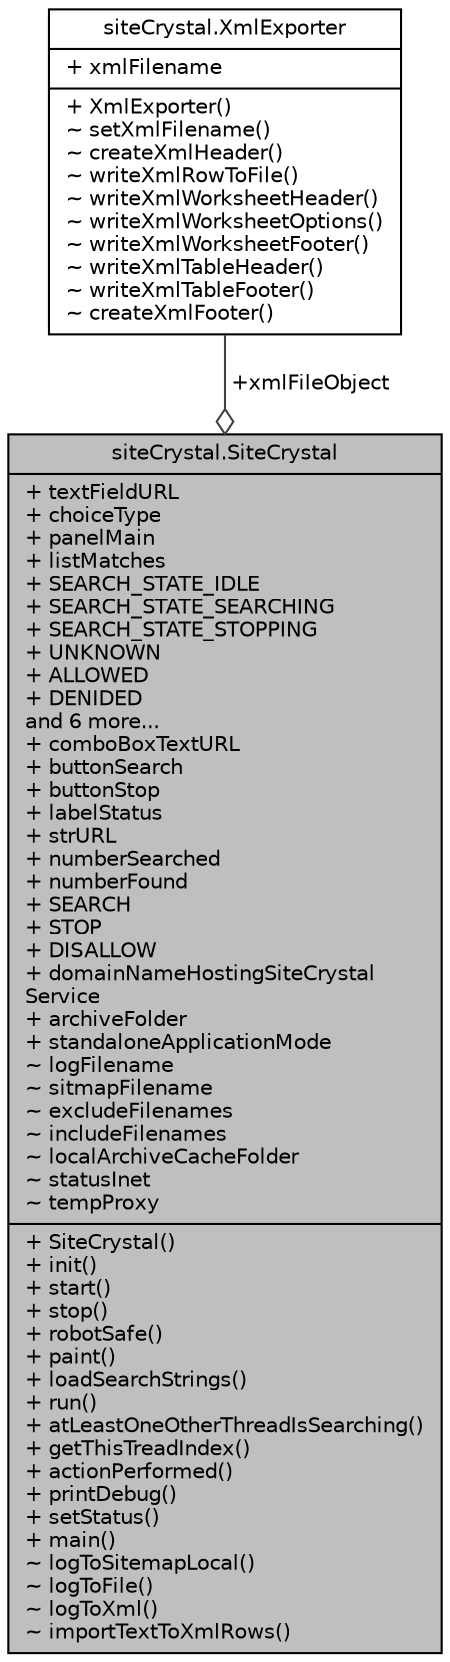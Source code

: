 digraph "siteCrystal.SiteCrystal"
{
  edge [fontname="Helvetica",fontsize="10",labelfontname="Helvetica",labelfontsize="10"];
  node [fontname="Helvetica",fontsize="10",shape=record];
  Node1 [label="{siteCrystal.SiteCrystal\n|+ textFieldURL\l+ choiceType\l+ panelMain\l+ listMatches\l+ SEARCH_STATE_IDLE\l+ SEARCH_STATE_SEARCHING\l+ SEARCH_STATE_STOPPING\l+ UNKNOWN\l+ ALLOWED\l+ DENIDED\land 6 more...\l+ comboBoxTextURL\l+ buttonSearch\l+ buttonStop\l+ labelStatus\l+ strURL\l+ numberSearched\l+ numberFound\l+ SEARCH\l+ STOP\l+ DISALLOW\l+ domainNameHostingSiteCrystal\lService\l+ archiveFolder\l+ standaloneApplicationMode\l~ logFilename\l~ sitmapFilename\l~ excludeFilenames\l~ includeFilenames\l~ localArchiveCacheFolder\l~ statusInet\l~ tempProxy\l|+ SiteCrystal()\l+ init()\l+ start()\l+ stop()\l+ robotSafe()\l+ paint()\l+ loadSearchStrings()\l+ run()\l+ atLeastOneOtherThreadIsSearching()\l+ getThisTreadIndex()\l+ actionPerformed()\l+ printDebug()\l+ setStatus()\l+ main()\l~ logToSitemapLocal()\l~ logToFile()\l~ logToXml()\l~ importTextToXmlRows()\l}",height=0.2,width=0.4,color="black", fillcolor="grey75", style="filled" fontcolor="black"];
  Node2 -> Node1 [color="grey25",fontsize="10",style="solid",label=" +xmlFileObject" ,arrowhead="odiamond",fontname="Helvetica"];
  Node2 [label="{siteCrystal.XmlExporter\n|+ xmlFilename\l|+ XmlExporter()\l~ setXmlFilename()\l~ createXmlHeader()\l~ writeXmlRowToFile()\l~ writeXmlWorksheetHeader()\l~ writeXmlWorksheetOptions()\l~ writeXmlWorksheetFooter()\l~ writeXmlTableHeader()\l~ writeXmlTableFooter()\l~ createXmlFooter()\l}",height=0.2,width=0.4,color="black", fillcolor="white", style="filled",URL="$classsiteCrystal_1_1XmlExporter.html"];
}
